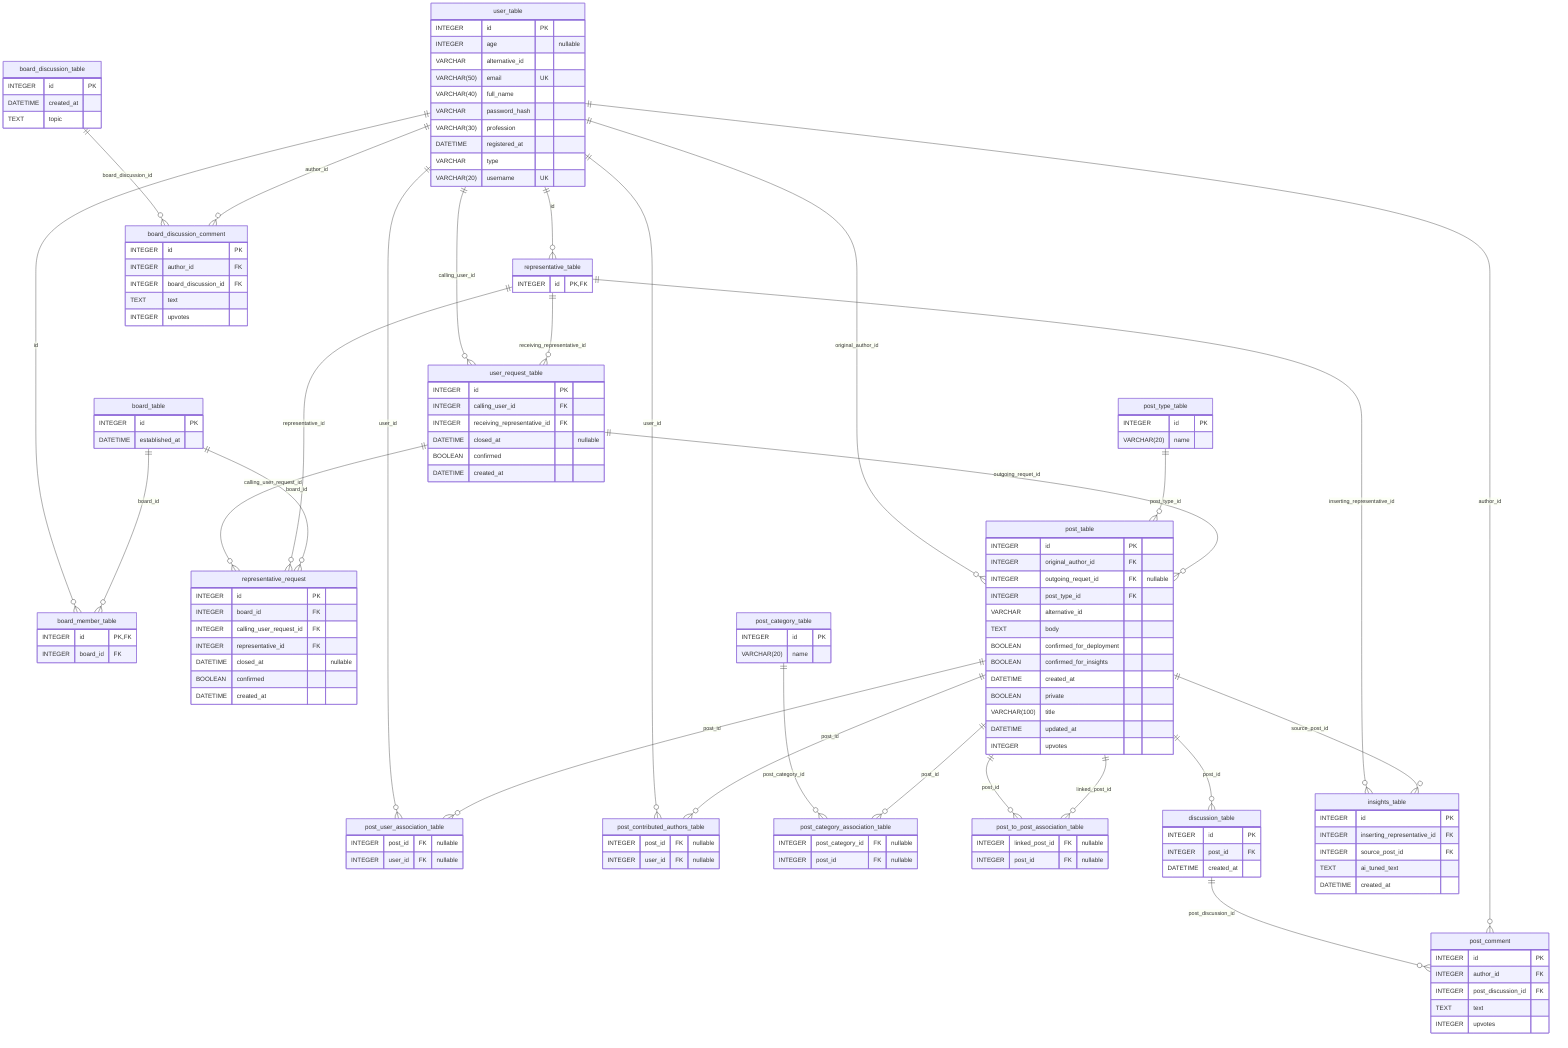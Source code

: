 erDiagram
  board_table {
    INTEGER id PK
    DATETIME established_at
  }

  post_user_association_table {
    INTEGER post_id FK "nullable"
    INTEGER user_id FK "nullable"
  }

  post_contributed_authors_table {
    INTEGER post_id FK "nullable"
    INTEGER user_id FK "nullable"
  }

  user_table {
    INTEGER id PK
    INTEGER age "nullable"
    VARCHAR alternative_id
    VARCHAR(50) email UK
    VARCHAR(40) full_name
    VARCHAR password_hash
    VARCHAR(30) profession
    DATETIME registered_at
    VARCHAR type
    VARCHAR(20) username UK
  }

  board_member_table {
    INTEGER id PK,FK
    INTEGER board_id FK
  }

  representative_table {
    INTEGER id PK,FK
  }

  user_request_table {
    INTEGER id PK
    INTEGER calling_user_id FK
    INTEGER receiving_representative_id FK
    DATETIME closed_at "nullable"
    BOOLEAN confirmed
    DATETIME created_at
  }

  representative_request {
    INTEGER id PK
    INTEGER board_id FK
    INTEGER calling_user_request_id FK
    INTEGER representative_id FK
    DATETIME closed_at "nullable"
    BOOLEAN confirmed
    DATETIME created_at
  }

  post_type_table {
    INTEGER id PK
    VARCHAR(20) name
  }

  post_category_association_table {
    INTEGER post_category_id FK "nullable"
    INTEGER post_id FK "nullable"
  }

  post_category_table {
    INTEGER id PK
    VARCHAR(20) name
  }

  post_to_post_association_table {
    INTEGER linked_post_id FK "nullable"
    INTEGER post_id FK "nullable"
  }

  post_table {
    INTEGER id PK
    INTEGER original_author_id FK
    INTEGER outgoing_requet_id FK "nullable"
    INTEGER post_type_id FK
    VARCHAR alternative_id
    TEXT body
    BOOLEAN confirmed_for_deployment
    BOOLEAN confirmed_for_insights
    DATETIME created_at
    BOOLEAN private
    VARCHAR(100) title
    DATETIME updated_at
    INTEGER upvotes
  }

  discussion_table {
    INTEGER id PK
    INTEGER post_id FK
    DATETIME created_at
  }

  board_discussion_table {
    INTEGER id PK
    DATETIME created_at
    TEXT topic
  }

  post_comment {
    INTEGER id PK
    INTEGER author_id FK
    INTEGER post_discussion_id FK
    TEXT text
    INTEGER upvotes
  }

  board_discussion_comment {
    INTEGER id PK
    INTEGER author_id FK
    INTEGER board_discussion_id FK
    TEXT text
    INTEGER upvotes
  }

  insights_table {
    INTEGER id PK
    INTEGER inserting_representative_id FK
    INTEGER source_post_id FK
    TEXT ai_tuned_text
    DATETIME created_at
  }

  user_table ||--o{ post_user_association_table : user_id
  post_table ||--o{ post_user_association_table : post_id
  user_table ||--o{ post_contributed_authors_table : user_id
  post_table ||--o{ post_contributed_authors_table : post_id
  user_table ||--o{ board_member_table : id
  board_table ||--o{ board_member_table : board_id
  user_table ||--o{ representative_table : id
  user_table ||--o{ user_request_table : calling_user_id
  representative_table ||--o{ user_request_table : receiving_representative_id
  user_request_table ||--o{ representative_request : calling_user_request_id
  representative_table ||--o{ representative_request : representative_id
  board_table ||--o{ representative_request : board_id
  post_category_table ||--o{ post_category_association_table : post_category_id
  post_table ||--o{ post_category_association_table : post_id
  post_table ||--o{ post_to_post_association_table : post_id
  post_table ||--o{ post_to_post_association_table : linked_post_id
  user_table ||--o{ post_table : original_author_id
  post_type_table ||--o{ post_table : post_type_id
  user_request_table ||--o{ post_table : outgoing_requet_id
  post_table ||--o{ discussion_table : post_id
  discussion_table ||--o{ post_comment : post_discussion_id
  user_table ||--o{ post_comment : author_id
  board_discussion_table ||--o{ board_discussion_comment : board_discussion_id
  user_table ||--o{ board_discussion_comment : author_id
  representative_table ||--o{ insights_table : inserting_representative_id
  post_table ||--o{ insights_table : source_post_id